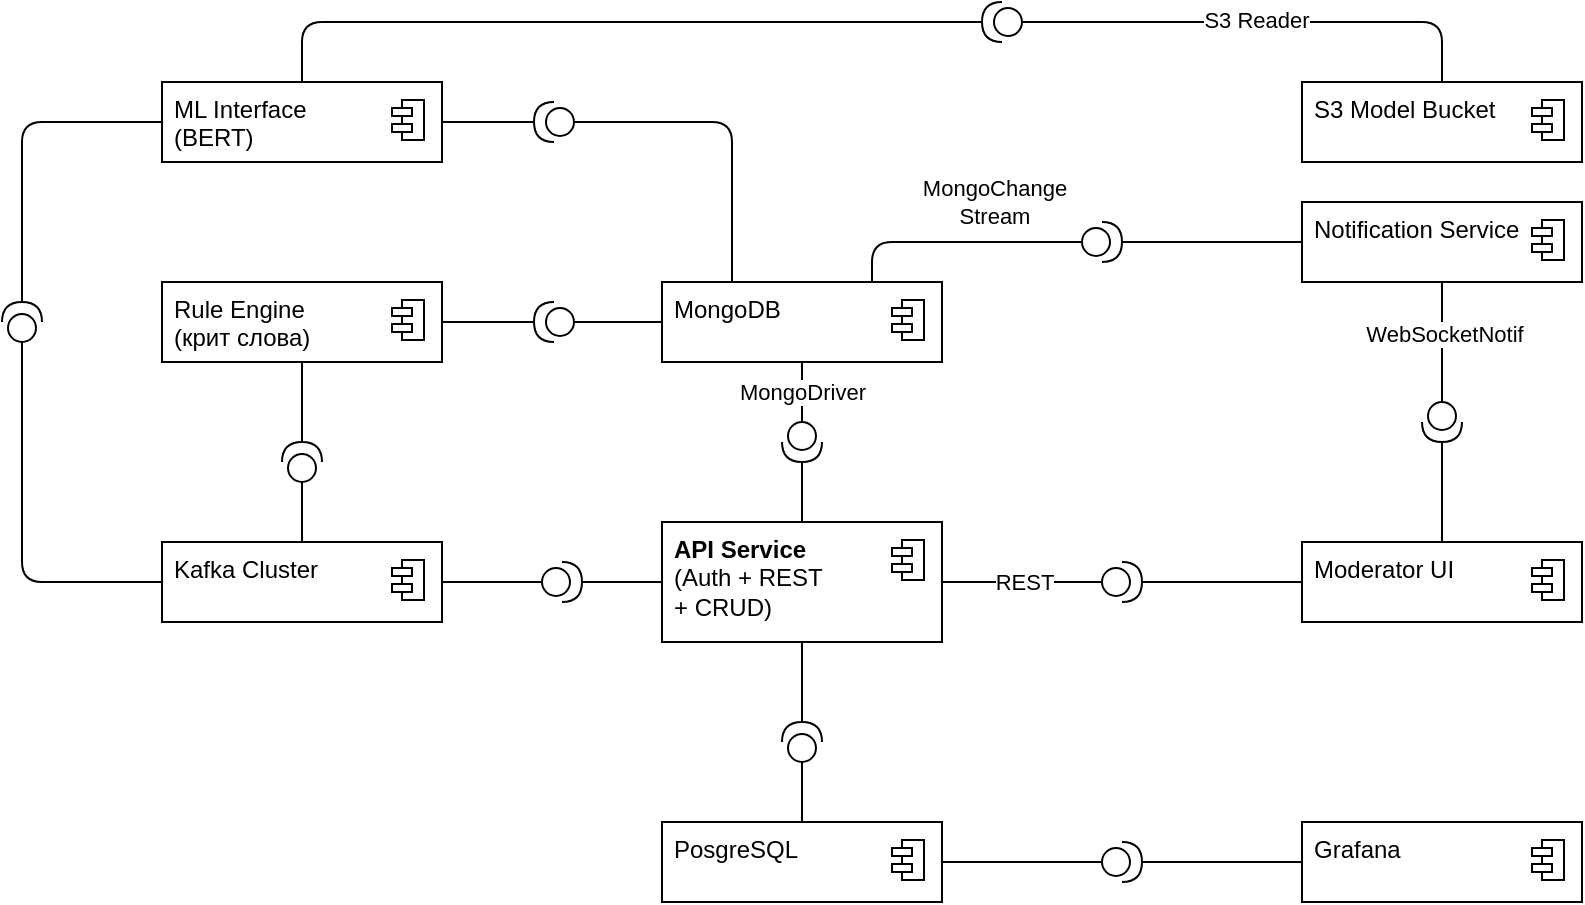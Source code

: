<mxfile>
    <diagram id="hpUDD3vn1c-XVv-j3fHO" name="Page-1">
        <mxGraphModel dx="2236" dy="605" grid="1" gridSize="10" guides="1" tooltips="1" connect="1" arrows="1" fold="1" page="1" pageScale="1" pageWidth="850" pageHeight="1100" math="0" shadow="0">
            <root>
                <mxCell id="0"/>
                <mxCell id="1" parent="0"/>
                <mxCell id="2" value="" style="fontStyle=1;align=center;verticalAlign=top;childLayout=stackLayout;horizontal=1;horizontalStack=0;resizeParent=1;resizeParentMax=0;resizeLast=0;marginBottom=0;" parent="1" vertex="1">
                    <mxGeometry x="340" y="320" width="140" height="40" as="geometry"/>
                </mxCell>
                <mxCell id="58" style="edgeStyle=none;html=1;endArrow=none;endFill=0;" parent="2" source="3" edge="1">
                    <mxGeometry relative="1" as="geometry">
                        <mxPoint x="-80.0" y="20" as="targetPoint"/>
                    </mxGeometry>
                </mxCell>
                <mxCell id="3" value="Moderator UI" style="html=1;align=left;spacingLeft=4;verticalAlign=top;strokeColor=none;fillColor=none;whiteSpace=wrap;" parent="2" vertex="1">
                    <mxGeometry width="140" height="40" as="geometry"/>
                </mxCell>
                <mxCell id="4" value="" style="shape=module;jettyWidth=10;jettyHeight=4;" parent="3" vertex="1">
                    <mxGeometry x="1" width="16" height="20" relative="1" as="geometry">
                        <mxPoint x="-25" y="9" as="offset"/>
                    </mxGeometry>
                </mxCell>
                <mxCell id="20" value="" style="fontStyle=1;align=center;verticalAlign=top;childLayout=stackLayout;horizontal=1;horizontalStack=0;resizeParent=1;resizeParentMax=0;resizeLast=0;marginBottom=0;" parent="1" vertex="1">
                    <mxGeometry x="-230" y="320" width="140" height="40" as="geometry"/>
                </mxCell>
                <mxCell id="21" value="Kafka Cluster" style="html=1;align=left;spacingLeft=4;verticalAlign=top;strokeColor=none;fillColor=none;whiteSpace=wrap;" parent="20" vertex="1">
                    <mxGeometry width="140" height="40" as="geometry"/>
                </mxCell>
                <mxCell id="22" value="" style="shape=module;jettyWidth=10;jettyHeight=4;" parent="21" vertex="1">
                    <mxGeometry x="1" width="16" height="20" relative="1" as="geometry">
                        <mxPoint x="-25" y="9" as="offset"/>
                    </mxGeometry>
                </mxCell>
                <mxCell id="23" value="" style="fontStyle=1;align=center;verticalAlign=top;childLayout=stackLayout;horizontal=1;horizontalStack=0;resizeParent=1;resizeParentMax=0;resizeLast=0;marginBottom=0;" parent="1" vertex="1">
                    <mxGeometry x="-230" y="190" width="140" height="40" as="geometry"/>
                </mxCell>
                <mxCell id="24" value="Rule Engine&amp;nbsp;&lt;div&gt;(крит слова)&lt;/div&gt;" style="html=1;align=left;spacingLeft=4;verticalAlign=top;strokeColor=none;fillColor=none;whiteSpace=wrap;" parent="23" vertex="1">
                    <mxGeometry width="140" height="40" as="geometry"/>
                </mxCell>
                <mxCell id="25" value="" style="shape=module;jettyWidth=10;jettyHeight=4;" parent="24" vertex="1">
                    <mxGeometry x="1" width="16" height="20" relative="1" as="geometry">
                        <mxPoint x="-25" y="9" as="offset"/>
                    </mxGeometry>
                </mxCell>
                <mxCell id="28" value="" style="fontStyle=1;align=center;verticalAlign=top;childLayout=stackLayout;horizontal=1;horizontalStack=0;resizeParent=1;resizeParentMax=0;resizeLast=0;marginBottom=0;" parent="1" vertex="1">
                    <mxGeometry x="-230" y="90" width="140" height="40" as="geometry"/>
                </mxCell>
                <mxCell id="29" value="ML Interface&amp;nbsp;&lt;div&gt;(BERT)&lt;/div&gt;" style="html=1;align=left;spacingLeft=4;verticalAlign=top;strokeColor=none;fillColor=none;whiteSpace=wrap;" parent="28" vertex="1">
                    <mxGeometry width="140" height="40" as="geometry"/>
                </mxCell>
                <mxCell id="30" value="" style="shape=module;jettyWidth=10;jettyHeight=4;" parent="29" vertex="1">
                    <mxGeometry x="1" width="16" height="20" relative="1" as="geometry">
                        <mxPoint x="-25" y="9" as="offset"/>
                    </mxGeometry>
                </mxCell>
                <mxCell id="31" value="" style="fontStyle=1;align=center;verticalAlign=top;childLayout=stackLayout;horizontal=1;horizontalStack=0;resizeParent=1;resizeParentMax=0;resizeLast=0;marginBottom=0;" parent="1" vertex="1">
                    <mxGeometry x="340" y="150" width="140" height="40" as="geometry"/>
                </mxCell>
                <mxCell id="32" value="Notification Service" style="html=1;align=left;spacingLeft=4;verticalAlign=top;strokeColor=none;fillColor=none;whiteSpace=wrap;" parent="31" vertex="1">
                    <mxGeometry width="140" height="40" as="geometry"/>
                </mxCell>
                <mxCell id="33" value="" style="shape=module;jettyWidth=10;jettyHeight=4;" parent="32" vertex="1">
                    <mxGeometry x="1" width="16" height="20" relative="1" as="geometry">
                        <mxPoint x="-25" y="9" as="offset"/>
                    </mxGeometry>
                </mxCell>
                <mxCell id="34" value="" style="fontStyle=1;align=center;verticalAlign=top;childLayout=stackLayout;horizontal=1;horizontalStack=0;resizeParent=1;resizeParentMax=0;resizeLast=0;marginBottom=0;" parent="1" vertex="1">
                    <mxGeometry x="20" y="190" width="140" height="40" as="geometry"/>
                </mxCell>
                <mxCell id="35" value="MongoDB" style="html=1;align=left;spacingLeft=4;verticalAlign=top;strokeColor=none;fillColor=none;whiteSpace=wrap;" parent="34" vertex="1">
                    <mxGeometry width="140" height="40" as="geometry"/>
                </mxCell>
                <mxCell id="36" value="" style="shape=module;jettyWidth=10;jettyHeight=4;" parent="35" vertex="1">
                    <mxGeometry x="1" width="16" height="20" relative="1" as="geometry">
                        <mxPoint x="-25" y="9" as="offset"/>
                    </mxGeometry>
                </mxCell>
                <mxCell id="37" value="" style="fontStyle=1;align=center;verticalAlign=top;childLayout=stackLayout;horizontal=1;horizontalStack=0;resizeParent=1;resizeParentMax=0;resizeLast=0;marginBottom=0;" parent="1" vertex="1">
                    <mxGeometry x="20" y="460" width="140" height="40" as="geometry"/>
                </mxCell>
                <mxCell id="38" value="PosgreSQL" style="html=1;align=left;spacingLeft=4;verticalAlign=top;strokeColor=none;fillColor=none;whiteSpace=wrap;" parent="37" vertex="1">
                    <mxGeometry width="140" height="40" as="geometry"/>
                </mxCell>
                <mxCell id="39" value="" style="shape=module;jettyWidth=10;jettyHeight=4;" parent="38" vertex="1">
                    <mxGeometry x="1" width="16" height="20" relative="1" as="geometry">
                        <mxPoint x="-25" y="9" as="offset"/>
                    </mxGeometry>
                </mxCell>
                <mxCell id="43" value="" style="fontStyle=1;align=center;verticalAlign=top;childLayout=stackLayout;horizontal=1;horizontalStack=0;resizeParent=1;resizeParentMax=0;resizeLast=0;marginBottom=0;" parent="1" vertex="1">
                    <mxGeometry x="340" y="460" width="140" height="40" as="geometry"/>
                </mxCell>
                <mxCell id="44" value="Grafana" style="html=1;align=left;spacingLeft=4;verticalAlign=top;strokeColor=none;fillColor=none;whiteSpace=wrap;" parent="43" vertex="1">
                    <mxGeometry width="140" height="40" as="geometry"/>
                </mxCell>
                <mxCell id="45" value="" style="shape=module;jettyWidth=10;jettyHeight=4;" parent="44" vertex="1">
                    <mxGeometry x="1" width="16" height="20" relative="1" as="geometry">
                        <mxPoint x="-25" y="9" as="offset"/>
                    </mxGeometry>
                </mxCell>
                <mxCell id="46" value="" style="fontStyle=1;align=center;verticalAlign=top;childLayout=stackLayout;horizontal=1;horizontalStack=0;resizeParent=1;resizeParentMax=0;resizeLast=0;marginBottom=0;" parent="1" vertex="1">
                    <mxGeometry x="340" y="90" width="140" height="40" as="geometry"/>
                </mxCell>
                <mxCell id="47" value="S3 Model Bucket" style="html=1;align=left;spacingLeft=4;verticalAlign=top;strokeColor=none;fillColor=none;whiteSpace=wrap;" parent="46" vertex="1">
                    <mxGeometry width="140" height="40" as="geometry"/>
                </mxCell>
                <mxCell id="48" value="" style="shape=module;jettyWidth=10;jettyHeight=4;" parent="47" vertex="1">
                    <mxGeometry x="1" width="16" height="20" relative="1" as="geometry">
                        <mxPoint x="-25" y="9" as="offset"/>
                    </mxGeometry>
                </mxCell>
                <mxCell id="51" value="" style="shape=providedRequiredInterface;html=1;verticalLabelPosition=bottom;sketch=0;" parent="1" vertex="1">
                    <mxGeometry x="230" y="160" width="20" height="20" as="geometry"/>
                </mxCell>
                <mxCell id="52" value="" style="shape=providedRequiredInterface;html=1;verticalLabelPosition=bottom;sketch=0;" parent="1" vertex="1">
                    <mxGeometry x="240" y="330" width="20" height="20" as="geometry"/>
                </mxCell>
                <mxCell id="59" value="" style="shape=providedRequiredInterface;html=1;verticalLabelPosition=bottom;sketch=0;rotation=90;" parent="1" vertex="1">
                    <mxGeometry x="400" y="250" width="20" height="20" as="geometry"/>
                </mxCell>
                <mxCell id="60" style="edgeStyle=none;html=1;entryX=1;entryY=0.5;entryDx=0;entryDy=0;entryPerimeter=0;endArrow=none;endFill=0;" parent="1" source="3" target="59" edge="1">
                    <mxGeometry relative="1" as="geometry"/>
                </mxCell>
                <mxCell id="61" style="edgeStyle=none;html=1;entryX=0;entryY=0.5;entryDx=0;entryDy=0;entryPerimeter=0;endArrow=none;endFill=0;" parent="1" source="32" target="59" edge="1">
                    <mxGeometry relative="1" as="geometry"/>
                </mxCell>
                <mxCell id="62" value="WebSocketNotif" style="edgeLabel;html=1;align=center;verticalAlign=middle;resizable=0;points=[];" parent="61" vertex="1" connectable="0">
                    <mxGeometry x="-0.138" y="1" relative="1" as="geometry">
                        <mxPoint as="offset"/>
                    </mxGeometry>
                </mxCell>
                <mxCell id="63" value="" style="fontStyle=1;align=center;verticalAlign=top;childLayout=stackLayout;horizontal=1;horizontalStack=0;resizeParent=1;resizeParentMax=0;resizeLast=0;marginBottom=0;" parent="1" vertex="1">
                    <mxGeometry x="20" y="310" width="140" height="60" as="geometry"/>
                </mxCell>
                <mxCell id="64" value="&lt;strong data-end=&quot;554&quot; data-start=&quot;539&quot;&gt;API Service&lt;/strong&gt;&lt;br&gt;(Auth + REST&amp;nbsp;&lt;div&gt;+ CRUD)&lt;/div&gt;" style="html=1;align=left;spacingLeft=4;verticalAlign=top;strokeColor=none;fillColor=none;whiteSpace=wrap;" parent="63" vertex="1">
                    <mxGeometry width="140" height="60" as="geometry"/>
                </mxCell>
                <mxCell id="65" value="" style="shape=module;jettyWidth=10;jettyHeight=4;" parent="64" vertex="1">
                    <mxGeometry x="1" width="16" height="20" relative="1" as="geometry">
                        <mxPoint x="-25" y="9" as="offset"/>
                    </mxGeometry>
                </mxCell>
                <mxCell id="66" style="edgeStyle=none;html=1;entryX=0;entryY=0.5;entryDx=0;entryDy=0;entryPerimeter=0;endArrow=none;endFill=0;" parent="1" source="64" target="52" edge="1">
                    <mxGeometry relative="1" as="geometry"/>
                </mxCell>
                <mxCell id="67" value="REST" style="edgeLabel;html=1;align=center;verticalAlign=middle;resizable=0;points=[];" parent="66" vertex="1" connectable="0">
                    <mxGeometry x="-0.439" relative="1" as="geometry">
                        <mxPoint x="18" as="offset"/>
                    </mxGeometry>
                </mxCell>
                <mxCell id="69" value="" style="shape=providedRequiredInterface;html=1;verticalLabelPosition=bottom;sketch=0;rotation=90;" parent="1" vertex="1">
                    <mxGeometry x="80" y="260" width="20" height="20" as="geometry"/>
                </mxCell>
                <mxCell id="70" value="" style="shape=providedRequiredInterface;html=1;verticalLabelPosition=bottom;sketch=0;rotation=-90;" parent="1" vertex="1">
                    <mxGeometry x="80" y="410" width="20" height="20" as="geometry"/>
                </mxCell>
                <mxCell id="71" value="" style="shape=providedRequiredInterface;html=1;verticalLabelPosition=bottom;sketch=0;rotation=0;" parent="1" vertex="1">
                    <mxGeometry x="-40" y="330" width="20" height="20" as="geometry"/>
                </mxCell>
                <mxCell id="72" style="edgeStyle=none;html=1;entryX=1;entryY=0.5;entryDx=0;entryDy=0;entryPerimeter=0;endArrow=none;endFill=0;" parent="1" source="64" target="71" edge="1">
                    <mxGeometry relative="1" as="geometry"/>
                </mxCell>
                <mxCell id="73" style="edgeStyle=none;html=1;entryX=0;entryY=0.5;entryDx=0;entryDy=0;entryPerimeter=0;endArrow=none;endFill=0;" parent="1" source="21" target="71" edge="1">
                    <mxGeometry relative="1" as="geometry"/>
                </mxCell>
                <mxCell id="74" style="edgeStyle=none;html=1;endArrow=none;endFill=0;" parent="1" source="64" target="69" edge="1">
                    <mxGeometry relative="1" as="geometry"/>
                </mxCell>
                <mxCell id="75" style="edgeStyle=none;html=1;entryX=0;entryY=0.5;entryDx=0;entryDy=0;entryPerimeter=0;endArrow=none;endFill=0;" parent="1" source="35" target="69" edge="1">
                    <mxGeometry relative="1" as="geometry"/>
                </mxCell>
                <mxCell id="82" value="MongoDriver" style="edgeLabel;html=1;align=center;verticalAlign=middle;resizable=0;points=[];" parent="75" vertex="1" connectable="0">
                    <mxGeometry x="-0.211" y="1" relative="1" as="geometry">
                        <mxPoint x="-1" y="3" as="offset"/>
                    </mxGeometry>
                </mxCell>
                <mxCell id="76" style="edgeStyle=none;html=1;entryX=1;entryY=0.5;entryDx=0;entryDy=0;entryPerimeter=0;endArrow=none;endFill=0;" parent="1" source="64" target="70" edge="1">
                    <mxGeometry relative="1" as="geometry"/>
                </mxCell>
                <mxCell id="77" style="edgeStyle=none;html=1;entryX=0;entryY=0.5;entryDx=0;entryDy=0;entryPerimeter=0;endArrow=none;endFill=0;" parent="1" source="38" target="70" edge="1">
                    <mxGeometry relative="1" as="geometry"/>
                </mxCell>
                <mxCell id="78" style="edgeStyle=none;html=1;entryX=0;entryY=0.5;entryDx=0;entryDy=0;entryPerimeter=0;endArrow=none;endFill=0;exitX=0.75;exitY=0;exitDx=0;exitDy=0;" parent="1" source="35" target="51" edge="1">
                    <mxGeometry relative="1" as="geometry">
                        <Array as="points">
                            <mxPoint x="125" y="170"/>
                        </Array>
                    </mxGeometry>
                </mxCell>
                <mxCell id="79" value="MongoChange&lt;div&gt;Stream&lt;/div&gt;" style="edgeLabel;html=1;align=center;verticalAlign=middle;resizable=0;points=[];" parent="78" vertex="1" connectable="0">
                    <mxGeometry x="-0.463" y="1" relative="1" as="geometry">
                        <mxPoint x="47" y="-19" as="offset"/>
                    </mxGeometry>
                </mxCell>
                <mxCell id="81" style="edgeStyle=none;html=1;entryX=1;entryY=0.5;entryDx=0;entryDy=0;entryPerimeter=0;endArrow=none;endFill=0;" parent="1" source="32" target="51" edge="1">
                    <mxGeometry relative="1" as="geometry"/>
                </mxCell>
                <mxCell id="83" value="" style="shape=providedRequiredInterface;html=1;verticalLabelPosition=bottom;sketch=0;rotation=-90;" parent="1" vertex="1">
                    <mxGeometry x="-170" y="270" width="20" height="20" as="geometry"/>
                </mxCell>
                <mxCell id="84" style="edgeStyle=none;html=1;entryX=0;entryY=0.5;entryDx=0;entryDy=0;entryPerimeter=0;endArrow=none;endFill=0;" parent="1" source="21" target="83" edge="1">
                    <mxGeometry relative="1" as="geometry"/>
                </mxCell>
                <mxCell id="85" style="edgeStyle=none;html=1;entryX=1;entryY=0.5;entryDx=0;entryDy=0;entryPerimeter=0;endArrow=none;endFill=0;" parent="1" source="24" target="83" edge="1">
                    <mxGeometry relative="1" as="geometry"/>
                </mxCell>
                <mxCell id="86" value="" style="shape=providedRequiredInterface;html=1;verticalLabelPosition=bottom;sketch=0;rotation=-180;" parent="1" vertex="1">
                    <mxGeometry x="-44" y="200" width="20" height="20" as="geometry"/>
                </mxCell>
                <mxCell id="87" style="edgeStyle=none;html=1;entryX=1;entryY=0.5;entryDx=0;entryDy=0;entryPerimeter=0;endArrow=none;endFill=0;" parent="1" source="24" target="86" edge="1">
                    <mxGeometry relative="1" as="geometry"/>
                </mxCell>
                <mxCell id="88" style="edgeStyle=none;html=1;entryX=0;entryY=0.5;entryDx=0;entryDy=0;entryPerimeter=0;endArrow=none;endFill=0;" parent="1" source="35" target="86" edge="1">
                    <mxGeometry relative="1" as="geometry"/>
                </mxCell>
                <mxCell id="89" value="" style="shape=providedRequiredInterface;html=1;verticalLabelPosition=bottom;sketch=0;rotation=-90;" parent="1" vertex="1">
                    <mxGeometry x="-310" y="200" width="20" height="20" as="geometry"/>
                </mxCell>
                <mxCell id="90" style="edgeStyle=none;html=1;entryX=0;entryY=0.5;entryDx=0;entryDy=0;entryPerimeter=0;endArrow=none;endFill=0;" parent="1" source="21" target="89" edge="1">
                    <mxGeometry relative="1" as="geometry">
                        <mxPoint x="-310" y="280" as="targetPoint"/>
                        <Array as="points">
                            <mxPoint x="-300" y="340"/>
                        </Array>
                    </mxGeometry>
                </mxCell>
                <mxCell id="91" style="edgeStyle=none;html=1;entryX=1;entryY=0.5;entryDx=0;entryDy=0;entryPerimeter=0;endArrow=none;endFill=0;" parent="1" source="29" target="89" edge="1">
                    <mxGeometry relative="1" as="geometry">
                        <Array as="points">
                            <mxPoint x="-300" y="110"/>
                        </Array>
                    </mxGeometry>
                </mxCell>
                <mxCell id="92" style="edgeStyle=none;html=1;exitX=0.25;exitY=0;exitDx=0;exitDy=0;entryX=0;entryY=0.5;entryDx=0;entryDy=0;entryPerimeter=0;endArrow=none;endFill=0;" parent="1" source="35" target="93" edge="1">
                    <mxGeometry relative="1" as="geometry">
                        <mxPoint x="10" y="110" as="targetPoint"/>
                        <Array as="points">
                            <mxPoint x="55" y="110"/>
                        </Array>
                    </mxGeometry>
                </mxCell>
                <mxCell id="93" value="" style="shape=providedRequiredInterface;html=1;verticalLabelPosition=bottom;sketch=0;rotation=-180;" parent="1" vertex="1">
                    <mxGeometry x="-44" y="100" width="20" height="20" as="geometry"/>
                </mxCell>
                <mxCell id="94" style="edgeStyle=none;html=1;entryX=1;entryY=0.5;entryDx=0;entryDy=0;entryPerimeter=0;endArrow=none;endFill=0;" parent="1" source="29" target="93" edge="1">
                    <mxGeometry relative="1" as="geometry"/>
                </mxCell>
                <mxCell id="95" value="" style="shape=providedRequiredInterface;html=1;verticalLabelPosition=bottom;sketch=0;rotation=-180;" parent="1" vertex="1">
                    <mxGeometry x="180" y="50" width="20" height="20" as="geometry"/>
                </mxCell>
                <mxCell id="96" style="edgeStyle=none;html=1;entryX=0;entryY=0.5;entryDx=0;entryDy=0;entryPerimeter=0;endArrow=none;endFill=0;" parent="1" source="47" target="95" edge="1">
                    <mxGeometry relative="1" as="geometry">
                        <Array as="points">
                            <mxPoint x="410" y="60"/>
                        </Array>
                    </mxGeometry>
                </mxCell>
                <mxCell id="98" value="S3 Reader" style="edgeLabel;html=1;align=center;verticalAlign=middle;resizable=0;points=[];" parent="96" vertex="1" connectable="0">
                    <mxGeometry x="0.025" y="-1" relative="1" as="geometry">
                        <mxPoint as="offset"/>
                    </mxGeometry>
                </mxCell>
                <mxCell id="97" style="edgeStyle=none;html=1;entryX=1;entryY=0.5;entryDx=0;entryDy=0;entryPerimeter=0;endArrow=none;endFill=0;" parent="1" source="29" target="95" edge="1">
                    <mxGeometry relative="1" as="geometry">
                        <Array as="points">
                            <mxPoint x="-160" y="60"/>
                        </Array>
                    </mxGeometry>
                </mxCell>
                <mxCell id="100" value="" style="shape=providedRequiredInterface;html=1;verticalLabelPosition=bottom;sketch=0;" vertex="1" parent="1">
                    <mxGeometry x="240" y="470" width="20" height="20" as="geometry"/>
                </mxCell>
                <mxCell id="101" style="edgeStyle=none;html=1;entryX=0;entryY=0.5;entryDx=0;entryDy=0;entryPerimeter=0;endArrow=none;endFill=0;" edge="1" parent="1" source="38" target="100">
                    <mxGeometry relative="1" as="geometry"/>
                </mxCell>
                <mxCell id="102" style="edgeStyle=none;html=1;entryX=1;entryY=0.5;entryDx=0;entryDy=0;entryPerimeter=0;endArrow=none;endFill=0;" edge="1" parent="1" source="44" target="100">
                    <mxGeometry relative="1" as="geometry"/>
                </mxCell>
            </root>
        </mxGraphModel>
    </diagram>
</mxfile>